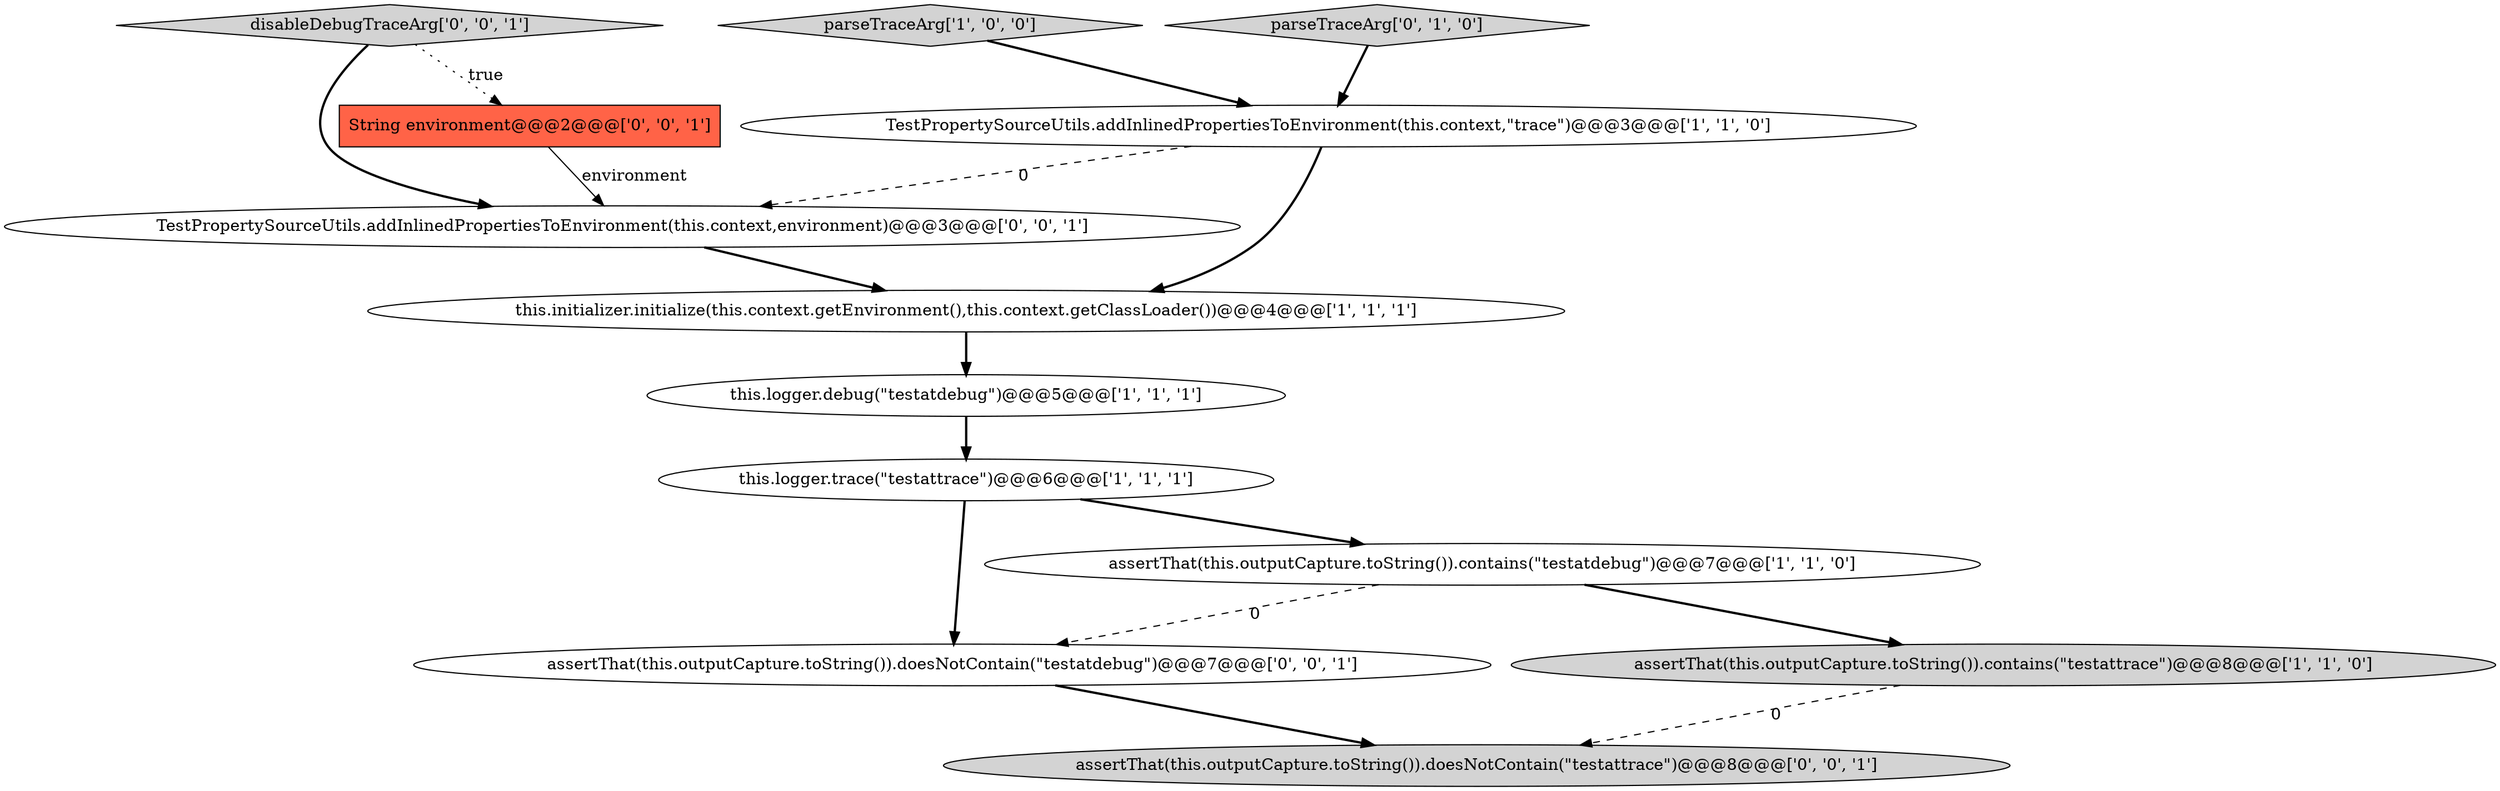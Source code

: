 digraph {
0 [style = filled, label = "assertThat(this.outputCapture.toString()).contains(\"testattrace\")@@@8@@@['1', '1', '0']", fillcolor = lightgray, shape = ellipse image = "AAA0AAABBB1BBB"];
1 [style = filled, label = "parseTraceArg['1', '0', '0']", fillcolor = lightgray, shape = diamond image = "AAA0AAABBB1BBB"];
3 [style = filled, label = "this.initializer.initialize(this.context.getEnvironment(),this.context.getClassLoader())@@@4@@@['1', '1', '1']", fillcolor = white, shape = ellipse image = "AAA0AAABBB1BBB"];
8 [style = filled, label = "disableDebugTraceArg['0', '0', '1']", fillcolor = lightgray, shape = diamond image = "AAA0AAABBB3BBB"];
10 [style = filled, label = "TestPropertySourceUtils.addInlinedPropertiesToEnvironment(this.context,environment)@@@3@@@['0', '0', '1']", fillcolor = white, shape = ellipse image = "AAA0AAABBB3BBB"];
12 [style = filled, label = "assertThat(this.outputCapture.toString()).doesNotContain(\"testatdebug\")@@@7@@@['0', '0', '1']", fillcolor = white, shape = ellipse image = "AAA0AAABBB3BBB"];
2 [style = filled, label = "assertThat(this.outputCapture.toString()).contains(\"testatdebug\")@@@7@@@['1', '1', '0']", fillcolor = white, shape = ellipse image = "AAA0AAABBB1BBB"];
5 [style = filled, label = "TestPropertySourceUtils.addInlinedPropertiesToEnvironment(this.context,\"trace\")@@@3@@@['1', '1', '0']", fillcolor = white, shape = ellipse image = "AAA0AAABBB1BBB"];
7 [style = filled, label = "parseTraceArg['0', '1', '0']", fillcolor = lightgray, shape = diamond image = "AAA0AAABBB2BBB"];
11 [style = filled, label = "assertThat(this.outputCapture.toString()).doesNotContain(\"testattrace\")@@@8@@@['0', '0', '1']", fillcolor = lightgray, shape = ellipse image = "AAA0AAABBB3BBB"];
9 [style = filled, label = "String environment@@@2@@@['0', '0', '1']", fillcolor = tomato, shape = box image = "AAA0AAABBB3BBB"];
6 [style = filled, label = "this.logger.trace(\"testattrace\")@@@6@@@['1', '1', '1']", fillcolor = white, shape = ellipse image = "AAA0AAABBB1BBB"];
4 [style = filled, label = "this.logger.debug(\"testatdebug\")@@@5@@@['1', '1', '1']", fillcolor = white, shape = ellipse image = "AAA0AAABBB1BBB"];
7->5 [style = bold, label=""];
5->10 [style = dashed, label="0"];
10->3 [style = bold, label=""];
2->0 [style = bold, label=""];
4->6 [style = bold, label=""];
5->3 [style = bold, label=""];
12->11 [style = bold, label=""];
9->10 [style = solid, label="environment"];
0->11 [style = dashed, label="0"];
2->12 [style = dashed, label="0"];
3->4 [style = bold, label=""];
8->10 [style = bold, label=""];
6->2 [style = bold, label=""];
6->12 [style = bold, label=""];
1->5 [style = bold, label=""];
8->9 [style = dotted, label="true"];
}
